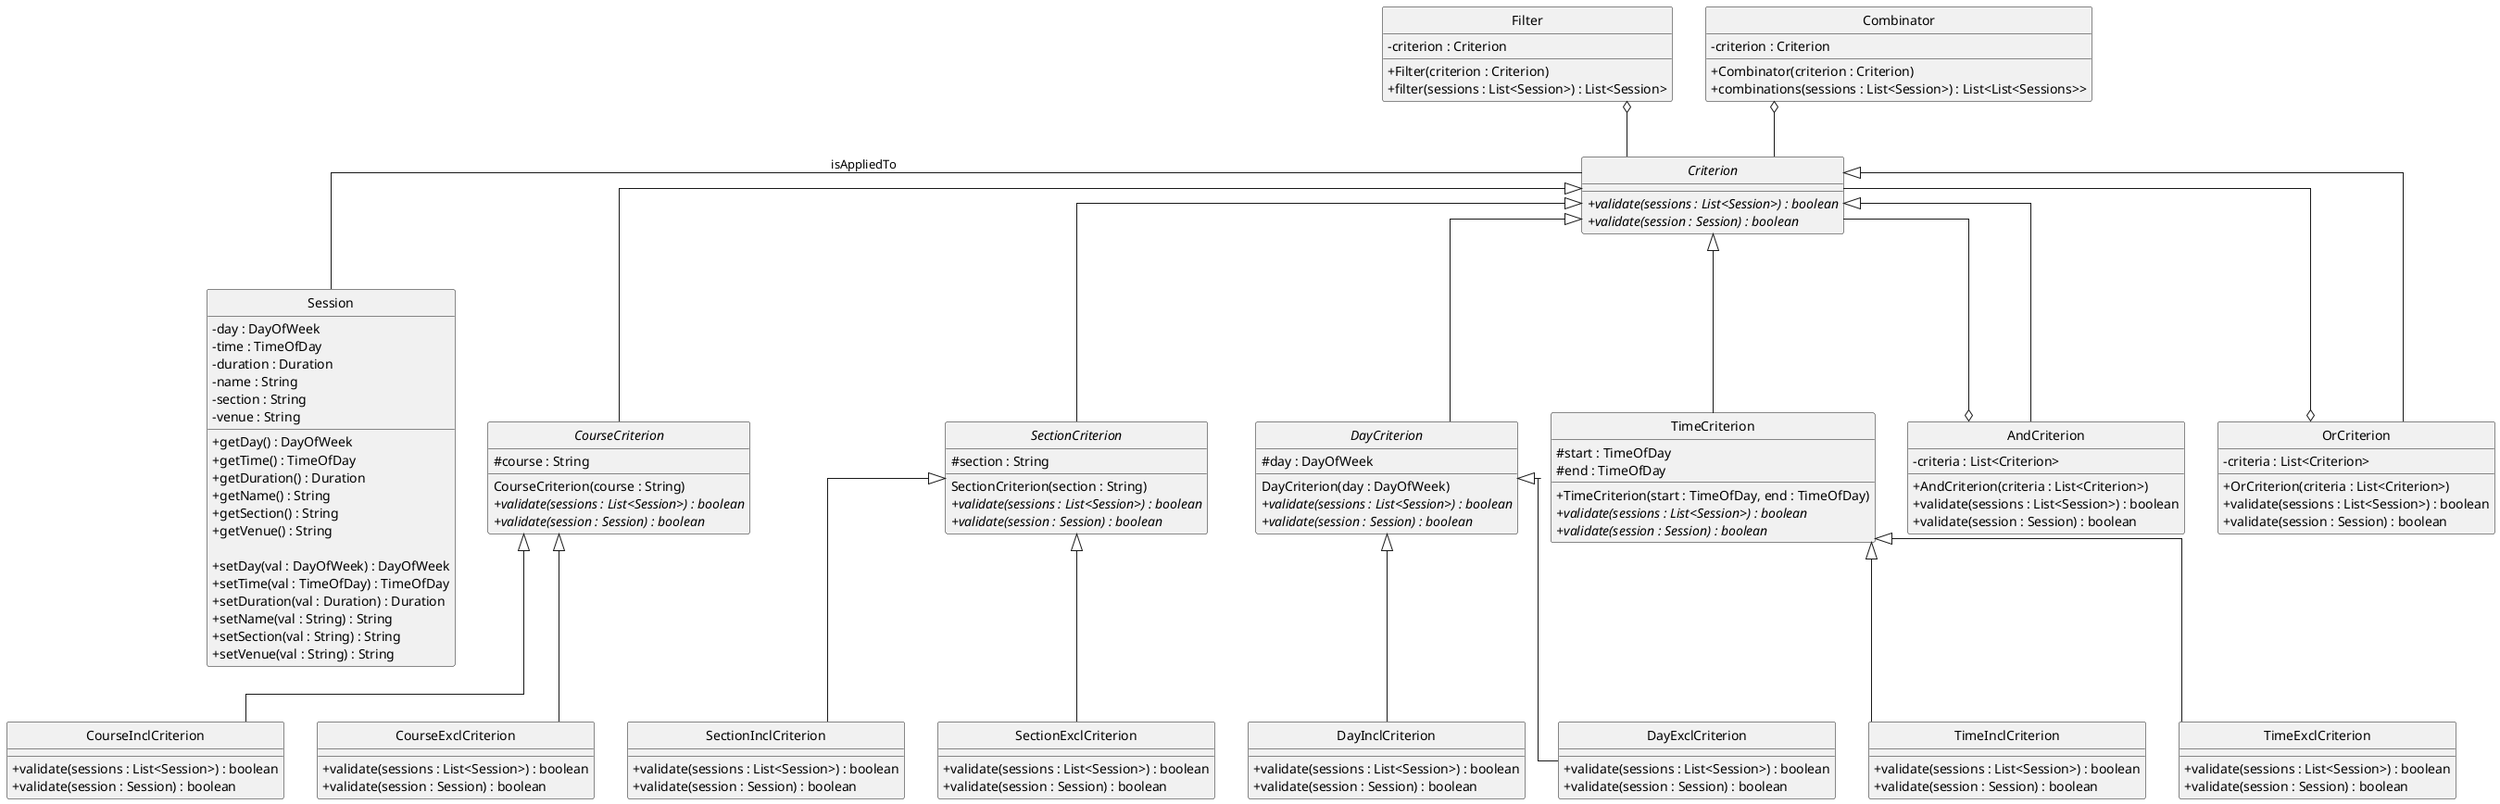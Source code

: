 @startuml
skinparam linetype ortho
skinparam classAttributeIconSize 0
hide circle

class Session{
	- day : DayOfWeek
	- time : TimeOfDay
	- duration : Duration
	- name : String
	- section : String
	- venue : String

	+ getDay() : DayOfWeek
	+ getTime() : TimeOfDay
	+ getDuration() : Duration
	+ getName() : String
	+ getSection() : String
	+ getVenue() : String

	+ setDay(val : DayOfWeek) : DayOfWeek
	+ setTime(val : TimeOfDay) : TimeOfDay
	+ setDuration(val : Duration) : Duration
	+ setName(val : String) : String
	+ setSection(val : String) : String
	+ setVenue(val : String) : String
}

abstract class Criterion{
	+ {abstract} validate(sessions : List<Session>) : boolean
	+ {abstract} validate(session : Session) : boolean
}

Criterion -- Session : isAppliedTo

abstract class CourseCriterion extends Criterion{
	# course : String
	CourseCriterion(course : String)
	+ {abstract} validate(sessions : List<Session>) : boolean
	+ {abstract} validate(session : Session) : boolean
}

abstract class SectionCriterion extends Criterion{
	# section : String
	SectionCriterion(section : String)
	+ {abstract} validate(sessions : List<Session>) : boolean
	+ {abstract} validate(session : Session) : boolean
}

class CourseInclCriterion extends CourseCriterion{
	+ validate(sessions : List<Session>) : boolean
	+ validate(session : Session) : boolean
}

class CourseExclCriterion extends CourseCriterion{
	+ validate(sessions : List<Session>) : boolean
	+ validate(session : Session) : boolean
}

class SectionInclCriterion extends SectionCriterion{
	+ validate(sessions : List<Session>) : boolean
	+ validate(session : Session) : boolean
}

class SectionExclCriterion extends SectionCriterion{
	+ validate(sessions : List<Session>) : boolean
	+ validate(session : Session) : boolean
}

abstract class DayCriterion extends Criterion{
	# day : DayOfWeek
	DayCriterion(day : DayOfWeek)
	+ {abstract} validate(sessions : List<Session>) : boolean
	+ {abstract} validate(session : Session) : boolean
}

class DayInclCriterion extends DayCriterion{
	+ validate(sessions : List<Session>) : boolean
	+ validate(session : Session) : boolean
}

class DayExclCriterion extends DayCriterion{
	+ validate(sessions : List<Session>) : boolean
	+ validate(session : Session) : boolean
}

class TimeCriterion extends Criterion{
	# start : TimeOfDay
	# end : TimeOfDay
	+ TimeCriterion(start : TimeOfDay, end : TimeOfDay)
	+ {abstract} validate(sessions : List<Session>) : boolean
	+ {abstract} validate(session : Session) : boolean
}

class TimeInclCriterion extends TimeCriterion{
	+ validate(sessions : List<Session>) : boolean
	+ validate(session : Session) : boolean
}

class TimeExclCriterion extends TimeCriterion{
	+ validate(sessions : List<Session>) : boolean
	+ validate(session : Session) : boolean
}

class AndCriterion extends Criterion{
	- criteria : List<Criterion>
	+ AndCriterion(criteria : List<Criterion>)
	+ validate(sessions : List<Session>) : boolean
	+ validate(session : Session) : boolean
}

AndCriterion o-- Criterion

class OrCriterion extends Criterion{
	- criteria : List<Criterion>
	+ OrCriterion(criteria : List<Criterion>)
	+ validate(sessions : List<Session>) : boolean
	+ validate(session : Session) : boolean
}

OrCriterion o-- Criterion

class Filter{
	- criterion : Criterion
	+ Filter(criterion : Criterion)
	+ filter(sessions : List<Session>) : List<Session>
}

Filter o-- Criterion

class Combinator{
	- criterion : Criterion
	+ Combinator(criterion : Criterion)
	+ combinations(sessions : List<Session>) : List<List<Sessions>>
}

Combinator o-- Criterion

@enduml
